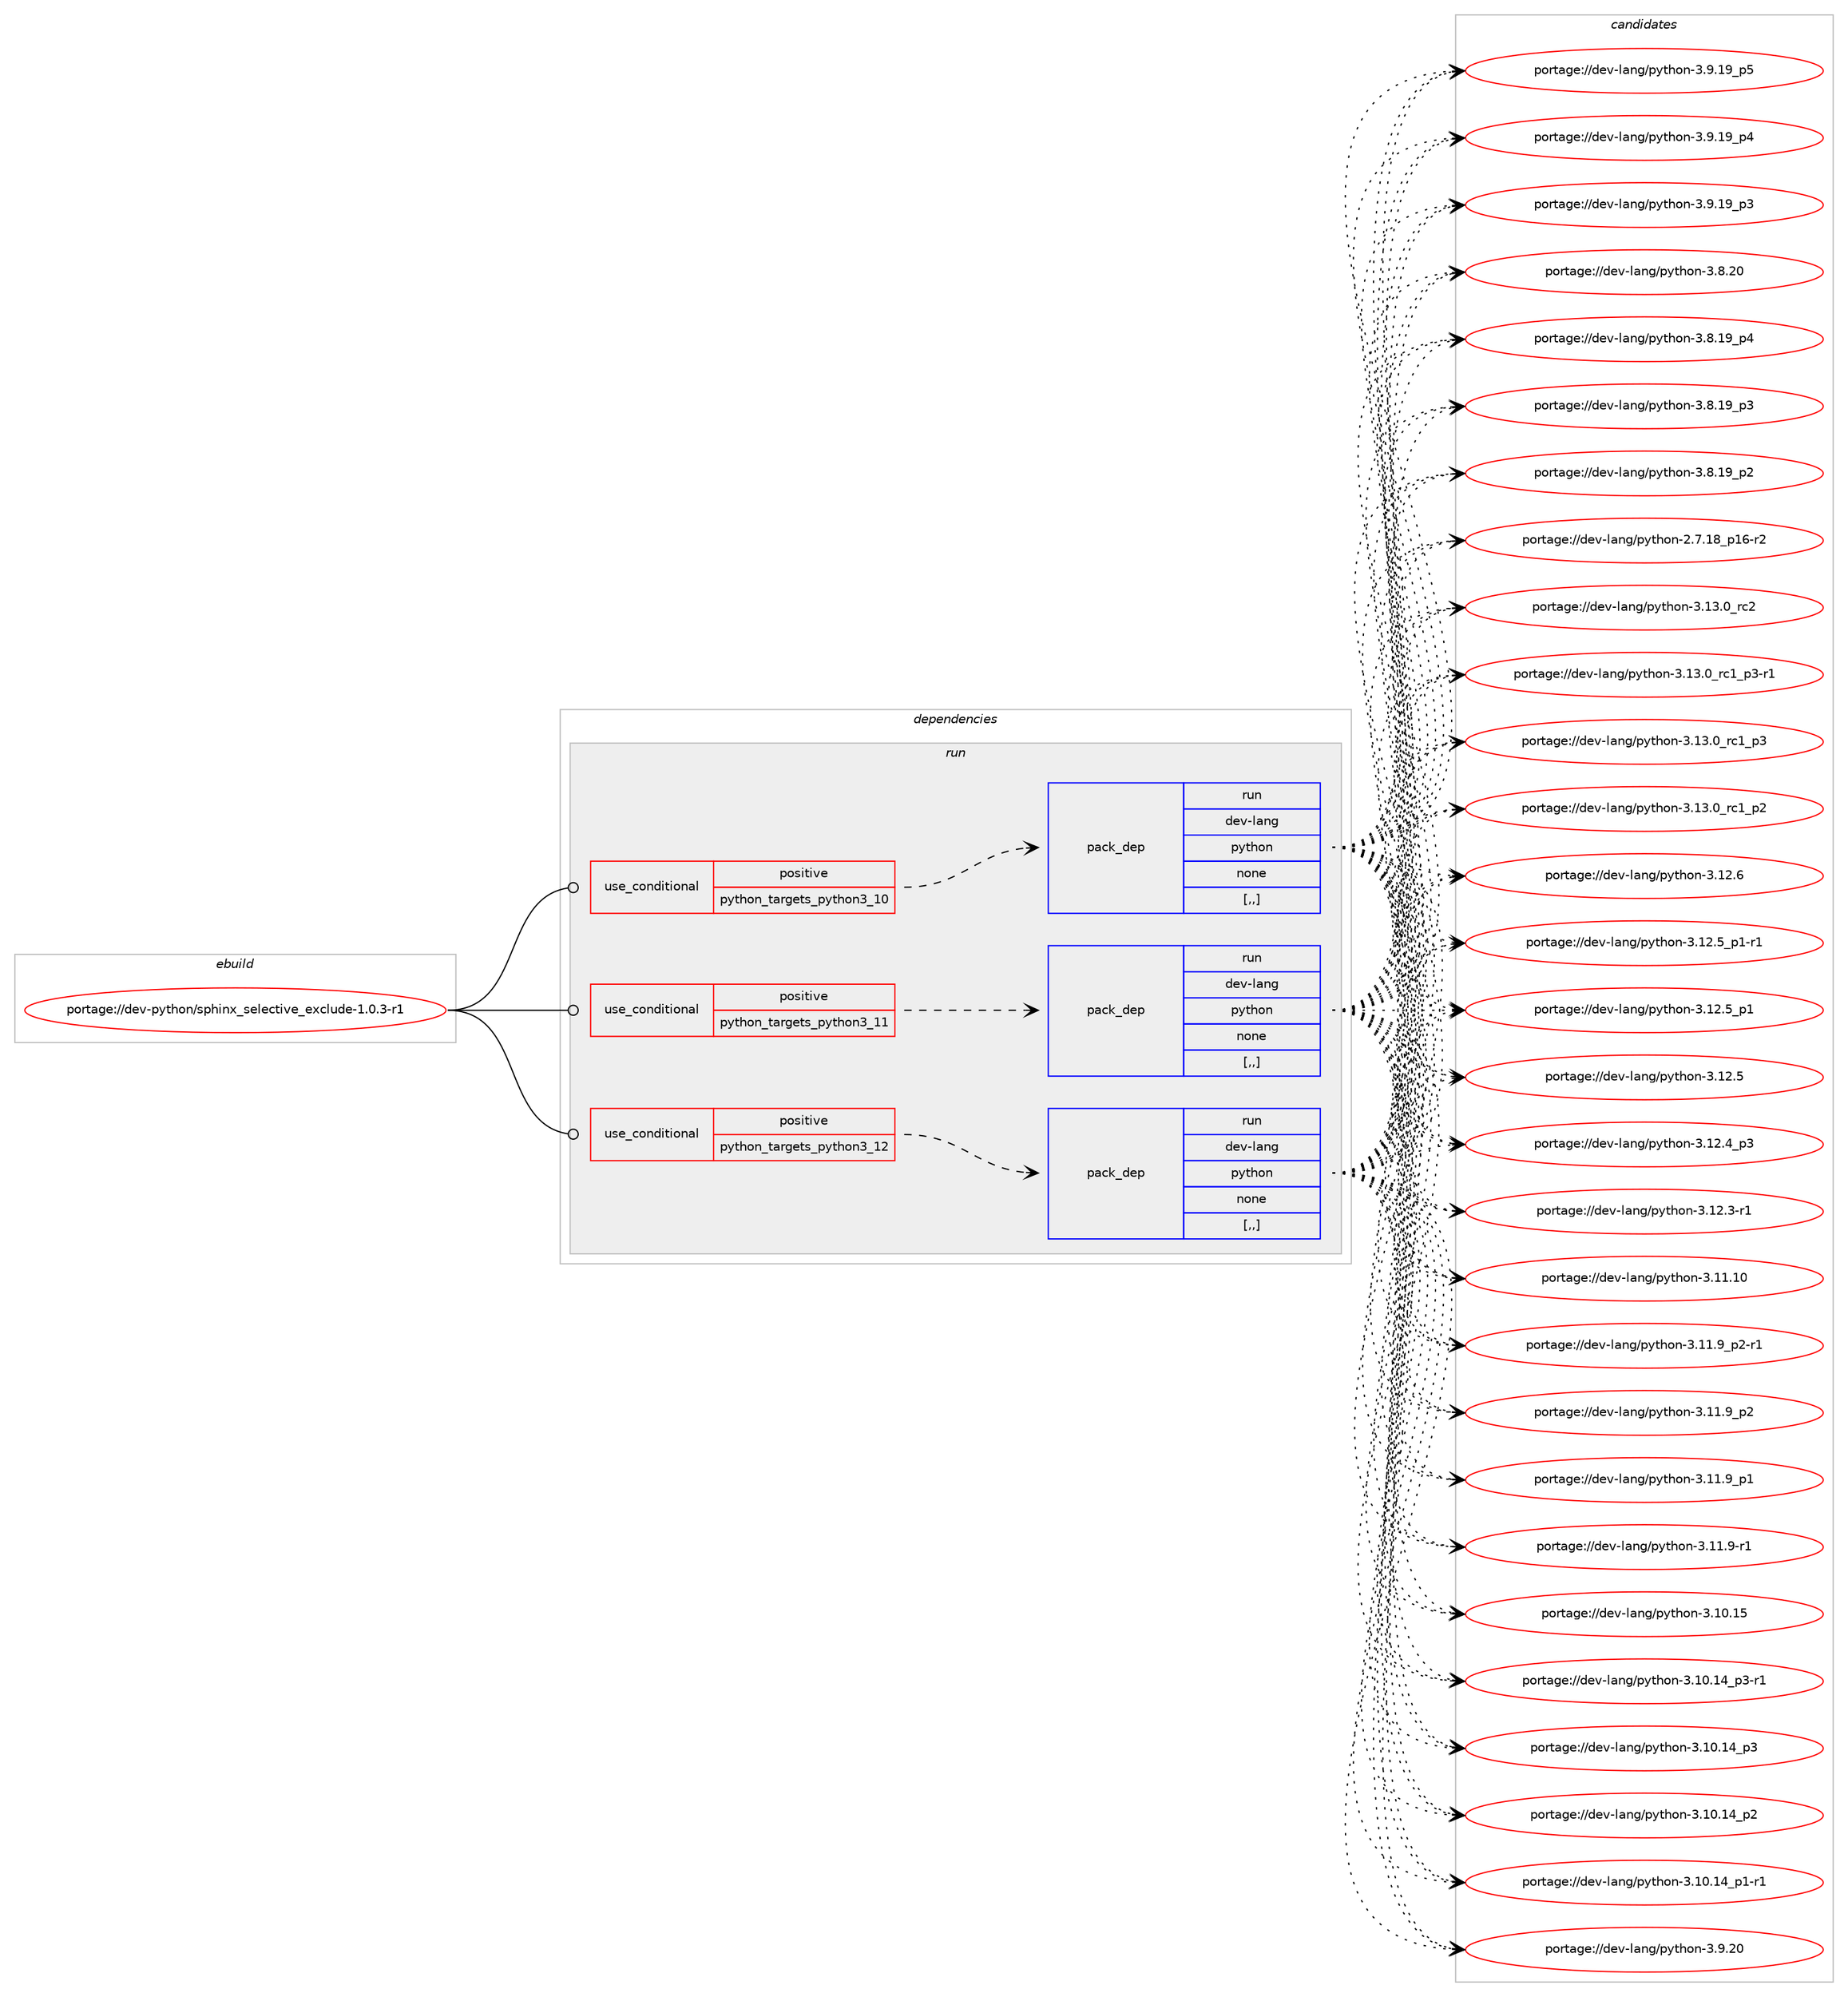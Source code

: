 digraph prolog {

# *************
# Graph options
# *************

newrank=true;
concentrate=true;
compound=true;
graph [rankdir=LR,fontname=Helvetica,fontsize=10,ranksep=1.5];#, ranksep=2.5, nodesep=0.2];
edge  [arrowhead=vee];
node  [fontname=Helvetica,fontsize=10];

# **********
# The ebuild
# **********

subgraph cluster_leftcol {
color=gray;
label=<<i>ebuild</i>>;
id [label="portage://dev-python/sphinx_selective_exclude-1.0.3-r1", color=red, width=4, href="../dev-python/sphinx_selective_exclude-1.0.3-r1.svg"];
}

# ****************
# The dependencies
# ****************

subgraph cluster_midcol {
color=gray;
label=<<i>dependencies</i>>;
subgraph cluster_compile {
fillcolor="#eeeeee";
style=filled;
label=<<i>compile</i>>;
}
subgraph cluster_compileandrun {
fillcolor="#eeeeee";
style=filled;
label=<<i>compile and run</i>>;
}
subgraph cluster_run {
fillcolor="#eeeeee";
style=filled;
label=<<i>run</i>>;
subgraph cond170519 {
dependency659369 [label=<<TABLE BORDER="0" CELLBORDER="1" CELLSPACING="0" CELLPADDING="4"><TR><TD ROWSPAN="3" CELLPADDING="10">use_conditional</TD></TR><TR><TD>positive</TD></TR><TR><TD>python_targets_python3_10</TD></TR></TABLE>>, shape=none, color=red];
subgraph pack483988 {
dependency659370 [label=<<TABLE BORDER="0" CELLBORDER="1" CELLSPACING="0" CELLPADDING="4" WIDTH="220"><TR><TD ROWSPAN="6" CELLPADDING="30">pack_dep</TD></TR><TR><TD WIDTH="110">run</TD></TR><TR><TD>dev-lang</TD></TR><TR><TD>python</TD></TR><TR><TD>none</TD></TR><TR><TD>[,,]</TD></TR></TABLE>>, shape=none, color=blue];
}
dependency659369:e -> dependency659370:w [weight=20,style="dashed",arrowhead="vee"];
}
id:e -> dependency659369:w [weight=20,style="solid",arrowhead="odot"];
subgraph cond170520 {
dependency659371 [label=<<TABLE BORDER="0" CELLBORDER="1" CELLSPACING="0" CELLPADDING="4"><TR><TD ROWSPAN="3" CELLPADDING="10">use_conditional</TD></TR><TR><TD>positive</TD></TR><TR><TD>python_targets_python3_11</TD></TR></TABLE>>, shape=none, color=red];
subgraph pack483989 {
dependency659372 [label=<<TABLE BORDER="0" CELLBORDER="1" CELLSPACING="0" CELLPADDING="4" WIDTH="220"><TR><TD ROWSPAN="6" CELLPADDING="30">pack_dep</TD></TR><TR><TD WIDTH="110">run</TD></TR><TR><TD>dev-lang</TD></TR><TR><TD>python</TD></TR><TR><TD>none</TD></TR><TR><TD>[,,]</TD></TR></TABLE>>, shape=none, color=blue];
}
dependency659371:e -> dependency659372:w [weight=20,style="dashed",arrowhead="vee"];
}
id:e -> dependency659371:w [weight=20,style="solid",arrowhead="odot"];
subgraph cond170521 {
dependency659373 [label=<<TABLE BORDER="0" CELLBORDER="1" CELLSPACING="0" CELLPADDING="4"><TR><TD ROWSPAN="3" CELLPADDING="10">use_conditional</TD></TR><TR><TD>positive</TD></TR><TR><TD>python_targets_python3_12</TD></TR></TABLE>>, shape=none, color=red];
subgraph pack483990 {
dependency659374 [label=<<TABLE BORDER="0" CELLBORDER="1" CELLSPACING="0" CELLPADDING="4" WIDTH="220"><TR><TD ROWSPAN="6" CELLPADDING="30">pack_dep</TD></TR><TR><TD WIDTH="110">run</TD></TR><TR><TD>dev-lang</TD></TR><TR><TD>python</TD></TR><TR><TD>none</TD></TR><TR><TD>[,,]</TD></TR></TABLE>>, shape=none, color=blue];
}
dependency659373:e -> dependency659374:w [weight=20,style="dashed",arrowhead="vee"];
}
id:e -> dependency659373:w [weight=20,style="solid",arrowhead="odot"];
}
}

# **************
# The candidates
# **************

subgraph cluster_choices {
rank=same;
color=gray;
label=<<i>candidates</i>>;

subgraph choice483988 {
color=black;
nodesep=1;
choice10010111845108971101034711212111610411111045514649514648951149950 [label="portage://dev-lang/python-3.13.0_rc2", color=red, width=4,href="../dev-lang/python-3.13.0_rc2.svg"];
choice1001011184510897110103471121211161041111104551464951464895114994995112514511449 [label="portage://dev-lang/python-3.13.0_rc1_p3-r1", color=red, width=4,href="../dev-lang/python-3.13.0_rc1_p3-r1.svg"];
choice100101118451089711010347112121116104111110455146495146489511499499511251 [label="portage://dev-lang/python-3.13.0_rc1_p3", color=red, width=4,href="../dev-lang/python-3.13.0_rc1_p3.svg"];
choice100101118451089711010347112121116104111110455146495146489511499499511250 [label="portage://dev-lang/python-3.13.0_rc1_p2", color=red, width=4,href="../dev-lang/python-3.13.0_rc1_p2.svg"];
choice10010111845108971101034711212111610411111045514649504654 [label="portage://dev-lang/python-3.12.6", color=red, width=4,href="../dev-lang/python-3.12.6.svg"];
choice1001011184510897110103471121211161041111104551464950465395112494511449 [label="portage://dev-lang/python-3.12.5_p1-r1", color=red, width=4,href="../dev-lang/python-3.12.5_p1-r1.svg"];
choice100101118451089711010347112121116104111110455146495046539511249 [label="portage://dev-lang/python-3.12.5_p1", color=red, width=4,href="../dev-lang/python-3.12.5_p1.svg"];
choice10010111845108971101034711212111610411111045514649504653 [label="portage://dev-lang/python-3.12.5", color=red, width=4,href="../dev-lang/python-3.12.5.svg"];
choice100101118451089711010347112121116104111110455146495046529511251 [label="portage://dev-lang/python-3.12.4_p3", color=red, width=4,href="../dev-lang/python-3.12.4_p3.svg"];
choice100101118451089711010347112121116104111110455146495046514511449 [label="portage://dev-lang/python-3.12.3-r1", color=red, width=4,href="../dev-lang/python-3.12.3-r1.svg"];
choice1001011184510897110103471121211161041111104551464949464948 [label="portage://dev-lang/python-3.11.10", color=red, width=4,href="../dev-lang/python-3.11.10.svg"];
choice1001011184510897110103471121211161041111104551464949465795112504511449 [label="portage://dev-lang/python-3.11.9_p2-r1", color=red, width=4,href="../dev-lang/python-3.11.9_p2-r1.svg"];
choice100101118451089711010347112121116104111110455146494946579511250 [label="portage://dev-lang/python-3.11.9_p2", color=red, width=4,href="../dev-lang/python-3.11.9_p2.svg"];
choice100101118451089711010347112121116104111110455146494946579511249 [label="portage://dev-lang/python-3.11.9_p1", color=red, width=4,href="../dev-lang/python-3.11.9_p1.svg"];
choice100101118451089711010347112121116104111110455146494946574511449 [label="portage://dev-lang/python-3.11.9-r1", color=red, width=4,href="../dev-lang/python-3.11.9-r1.svg"];
choice1001011184510897110103471121211161041111104551464948464953 [label="portage://dev-lang/python-3.10.15", color=red, width=4,href="../dev-lang/python-3.10.15.svg"];
choice100101118451089711010347112121116104111110455146494846495295112514511449 [label="portage://dev-lang/python-3.10.14_p3-r1", color=red, width=4,href="../dev-lang/python-3.10.14_p3-r1.svg"];
choice10010111845108971101034711212111610411111045514649484649529511251 [label="portage://dev-lang/python-3.10.14_p3", color=red, width=4,href="../dev-lang/python-3.10.14_p3.svg"];
choice10010111845108971101034711212111610411111045514649484649529511250 [label="portage://dev-lang/python-3.10.14_p2", color=red, width=4,href="../dev-lang/python-3.10.14_p2.svg"];
choice100101118451089711010347112121116104111110455146494846495295112494511449 [label="portage://dev-lang/python-3.10.14_p1-r1", color=red, width=4,href="../dev-lang/python-3.10.14_p1-r1.svg"];
choice10010111845108971101034711212111610411111045514657465048 [label="portage://dev-lang/python-3.9.20", color=red, width=4,href="../dev-lang/python-3.9.20.svg"];
choice100101118451089711010347112121116104111110455146574649579511253 [label="portage://dev-lang/python-3.9.19_p5", color=red, width=4,href="../dev-lang/python-3.9.19_p5.svg"];
choice100101118451089711010347112121116104111110455146574649579511252 [label="portage://dev-lang/python-3.9.19_p4", color=red, width=4,href="../dev-lang/python-3.9.19_p4.svg"];
choice100101118451089711010347112121116104111110455146574649579511251 [label="portage://dev-lang/python-3.9.19_p3", color=red, width=4,href="../dev-lang/python-3.9.19_p3.svg"];
choice10010111845108971101034711212111610411111045514656465048 [label="portage://dev-lang/python-3.8.20", color=red, width=4,href="../dev-lang/python-3.8.20.svg"];
choice100101118451089711010347112121116104111110455146564649579511252 [label="portage://dev-lang/python-3.8.19_p4", color=red, width=4,href="../dev-lang/python-3.8.19_p4.svg"];
choice100101118451089711010347112121116104111110455146564649579511251 [label="portage://dev-lang/python-3.8.19_p3", color=red, width=4,href="../dev-lang/python-3.8.19_p3.svg"];
choice100101118451089711010347112121116104111110455146564649579511250 [label="portage://dev-lang/python-3.8.19_p2", color=red, width=4,href="../dev-lang/python-3.8.19_p2.svg"];
choice100101118451089711010347112121116104111110455046554649569511249544511450 [label="portage://dev-lang/python-2.7.18_p16-r2", color=red, width=4,href="../dev-lang/python-2.7.18_p16-r2.svg"];
dependency659370:e -> choice10010111845108971101034711212111610411111045514649514648951149950:w [style=dotted,weight="100"];
dependency659370:e -> choice1001011184510897110103471121211161041111104551464951464895114994995112514511449:w [style=dotted,weight="100"];
dependency659370:e -> choice100101118451089711010347112121116104111110455146495146489511499499511251:w [style=dotted,weight="100"];
dependency659370:e -> choice100101118451089711010347112121116104111110455146495146489511499499511250:w [style=dotted,weight="100"];
dependency659370:e -> choice10010111845108971101034711212111610411111045514649504654:w [style=dotted,weight="100"];
dependency659370:e -> choice1001011184510897110103471121211161041111104551464950465395112494511449:w [style=dotted,weight="100"];
dependency659370:e -> choice100101118451089711010347112121116104111110455146495046539511249:w [style=dotted,weight="100"];
dependency659370:e -> choice10010111845108971101034711212111610411111045514649504653:w [style=dotted,weight="100"];
dependency659370:e -> choice100101118451089711010347112121116104111110455146495046529511251:w [style=dotted,weight="100"];
dependency659370:e -> choice100101118451089711010347112121116104111110455146495046514511449:w [style=dotted,weight="100"];
dependency659370:e -> choice1001011184510897110103471121211161041111104551464949464948:w [style=dotted,weight="100"];
dependency659370:e -> choice1001011184510897110103471121211161041111104551464949465795112504511449:w [style=dotted,weight="100"];
dependency659370:e -> choice100101118451089711010347112121116104111110455146494946579511250:w [style=dotted,weight="100"];
dependency659370:e -> choice100101118451089711010347112121116104111110455146494946579511249:w [style=dotted,weight="100"];
dependency659370:e -> choice100101118451089711010347112121116104111110455146494946574511449:w [style=dotted,weight="100"];
dependency659370:e -> choice1001011184510897110103471121211161041111104551464948464953:w [style=dotted,weight="100"];
dependency659370:e -> choice100101118451089711010347112121116104111110455146494846495295112514511449:w [style=dotted,weight="100"];
dependency659370:e -> choice10010111845108971101034711212111610411111045514649484649529511251:w [style=dotted,weight="100"];
dependency659370:e -> choice10010111845108971101034711212111610411111045514649484649529511250:w [style=dotted,weight="100"];
dependency659370:e -> choice100101118451089711010347112121116104111110455146494846495295112494511449:w [style=dotted,weight="100"];
dependency659370:e -> choice10010111845108971101034711212111610411111045514657465048:w [style=dotted,weight="100"];
dependency659370:e -> choice100101118451089711010347112121116104111110455146574649579511253:w [style=dotted,weight="100"];
dependency659370:e -> choice100101118451089711010347112121116104111110455146574649579511252:w [style=dotted,weight="100"];
dependency659370:e -> choice100101118451089711010347112121116104111110455146574649579511251:w [style=dotted,weight="100"];
dependency659370:e -> choice10010111845108971101034711212111610411111045514656465048:w [style=dotted,weight="100"];
dependency659370:e -> choice100101118451089711010347112121116104111110455146564649579511252:w [style=dotted,weight="100"];
dependency659370:e -> choice100101118451089711010347112121116104111110455146564649579511251:w [style=dotted,weight="100"];
dependency659370:e -> choice100101118451089711010347112121116104111110455146564649579511250:w [style=dotted,weight="100"];
dependency659370:e -> choice100101118451089711010347112121116104111110455046554649569511249544511450:w [style=dotted,weight="100"];
}
subgraph choice483989 {
color=black;
nodesep=1;
choice10010111845108971101034711212111610411111045514649514648951149950 [label="portage://dev-lang/python-3.13.0_rc2", color=red, width=4,href="../dev-lang/python-3.13.0_rc2.svg"];
choice1001011184510897110103471121211161041111104551464951464895114994995112514511449 [label="portage://dev-lang/python-3.13.0_rc1_p3-r1", color=red, width=4,href="../dev-lang/python-3.13.0_rc1_p3-r1.svg"];
choice100101118451089711010347112121116104111110455146495146489511499499511251 [label="portage://dev-lang/python-3.13.0_rc1_p3", color=red, width=4,href="../dev-lang/python-3.13.0_rc1_p3.svg"];
choice100101118451089711010347112121116104111110455146495146489511499499511250 [label="portage://dev-lang/python-3.13.0_rc1_p2", color=red, width=4,href="../dev-lang/python-3.13.0_rc1_p2.svg"];
choice10010111845108971101034711212111610411111045514649504654 [label="portage://dev-lang/python-3.12.6", color=red, width=4,href="../dev-lang/python-3.12.6.svg"];
choice1001011184510897110103471121211161041111104551464950465395112494511449 [label="portage://dev-lang/python-3.12.5_p1-r1", color=red, width=4,href="../dev-lang/python-3.12.5_p1-r1.svg"];
choice100101118451089711010347112121116104111110455146495046539511249 [label="portage://dev-lang/python-3.12.5_p1", color=red, width=4,href="../dev-lang/python-3.12.5_p1.svg"];
choice10010111845108971101034711212111610411111045514649504653 [label="portage://dev-lang/python-3.12.5", color=red, width=4,href="../dev-lang/python-3.12.5.svg"];
choice100101118451089711010347112121116104111110455146495046529511251 [label="portage://dev-lang/python-3.12.4_p3", color=red, width=4,href="../dev-lang/python-3.12.4_p3.svg"];
choice100101118451089711010347112121116104111110455146495046514511449 [label="portage://dev-lang/python-3.12.3-r1", color=red, width=4,href="../dev-lang/python-3.12.3-r1.svg"];
choice1001011184510897110103471121211161041111104551464949464948 [label="portage://dev-lang/python-3.11.10", color=red, width=4,href="../dev-lang/python-3.11.10.svg"];
choice1001011184510897110103471121211161041111104551464949465795112504511449 [label="portage://dev-lang/python-3.11.9_p2-r1", color=red, width=4,href="../dev-lang/python-3.11.9_p2-r1.svg"];
choice100101118451089711010347112121116104111110455146494946579511250 [label="portage://dev-lang/python-3.11.9_p2", color=red, width=4,href="../dev-lang/python-3.11.9_p2.svg"];
choice100101118451089711010347112121116104111110455146494946579511249 [label="portage://dev-lang/python-3.11.9_p1", color=red, width=4,href="../dev-lang/python-3.11.9_p1.svg"];
choice100101118451089711010347112121116104111110455146494946574511449 [label="portage://dev-lang/python-3.11.9-r1", color=red, width=4,href="../dev-lang/python-3.11.9-r1.svg"];
choice1001011184510897110103471121211161041111104551464948464953 [label="portage://dev-lang/python-3.10.15", color=red, width=4,href="../dev-lang/python-3.10.15.svg"];
choice100101118451089711010347112121116104111110455146494846495295112514511449 [label="portage://dev-lang/python-3.10.14_p3-r1", color=red, width=4,href="../dev-lang/python-3.10.14_p3-r1.svg"];
choice10010111845108971101034711212111610411111045514649484649529511251 [label="portage://dev-lang/python-3.10.14_p3", color=red, width=4,href="../dev-lang/python-3.10.14_p3.svg"];
choice10010111845108971101034711212111610411111045514649484649529511250 [label="portage://dev-lang/python-3.10.14_p2", color=red, width=4,href="../dev-lang/python-3.10.14_p2.svg"];
choice100101118451089711010347112121116104111110455146494846495295112494511449 [label="portage://dev-lang/python-3.10.14_p1-r1", color=red, width=4,href="../dev-lang/python-3.10.14_p1-r1.svg"];
choice10010111845108971101034711212111610411111045514657465048 [label="portage://dev-lang/python-3.9.20", color=red, width=4,href="../dev-lang/python-3.9.20.svg"];
choice100101118451089711010347112121116104111110455146574649579511253 [label="portage://dev-lang/python-3.9.19_p5", color=red, width=4,href="../dev-lang/python-3.9.19_p5.svg"];
choice100101118451089711010347112121116104111110455146574649579511252 [label="portage://dev-lang/python-3.9.19_p4", color=red, width=4,href="../dev-lang/python-3.9.19_p4.svg"];
choice100101118451089711010347112121116104111110455146574649579511251 [label="portage://dev-lang/python-3.9.19_p3", color=red, width=4,href="../dev-lang/python-3.9.19_p3.svg"];
choice10010111845108971101034711212111610411111045514656465048 [label="portage://dev-lang/python-3.8.20", color=red, width=4,href="../dev-lang/python-3.8.20.svg"];
choice100101118451089711010347112121116104111110455146564649579511252 [label="portage://dev-lang/python-3.8.19_p4", color=red, width=4,href="../dev-lang/python-3.8.19_p4.svg"];
choice100101118451089711010347112121116104111110455146564649579511251 [label="portage://dev-lang/python-3.8.19_p3", color=red, width=4,href="../dev-lang/python-3.8.19_p3.svg"];
choice100101118451089711010347112121116104111110455146564649579511250 [label="portage://dev-lang/python-3.8.19_p2", color=red, width=4,href="../dev-lang/python-3.8.19_p2.svg"];
choice100101118451089711010347112121116104111110455046554649569511249544511450 [label="portage://dev-lang/python-2.7.18_p16-r2", color=red, width=4,href="../dev-lang/python-2.7.18_p16-r2.svg"];
dependency659372:e -> choice10010111845108971101034711212111610411111045514649514648951149950:w [style=dotted,weight="100"];
dependency659372:e -> choice1001011184510897110103471121211161041111104551464951464895114994995112514511449:w [style=dotted,weight="100"];
dependency659372:e -> choice100101118451089711010347112121116104111110455146495146489511499499511251:w [style=dotted,weight="100"];
dependency659372:e -> choice100101118451089711010347112121116104111110455146495146489511499499511250:w [style=dotted,weight="100"];
dependency659372:e -> choice10010111845108971101034711212111610411111045514649504654:w [style=dotted,weight="100"];
dependency659372:e -> choice1001011184510897110103471121211161041111104551464950465395112494511449:w [style=dotted,weight="100"];
dependency659372:e -> choice100101118451089711010347112121116104111110455146495046539511249:w [style=dotted,weight="100"];
dependency659372:e -> choice10010111845108971101034711212111610411111045514649504653:w [style=dotted,weight="100"];
dependency659372:e -> choice100101118451089711010347112121116104111110455146495046529511251:w [style=dotted,weight="100"];
dependency659372:e -> choice100101118451089711010347112121116104111110455146495046514511449:w [style=dotted,weight="100"];
dependency659372:e -> choice1001011184510897110103471121211161041111104551464949464948:w [style=dotted,weight="100"];
dependency659372:e -> choice1001011184510897110103471121211161041111104551464949465795112504511449:w [style=dotted,weight="100"];
dependency659372:e -> choice100101118451089711010347112121116104111110455146494946579511250:w [style=dotted,weight="100"];
dependency659372:e -> choice100101118451089711010347112121116104111110455146494946579511249:w [style=dotted,weight="100"];
dependency659372:e -> choice100101118451089711010347112121116104111110455146494946574511449:w [style=dotted,weight="100"];
dependency659372:e -> choice1001011184510897110103471121211161041111104551464948464953:w [style=dotted,weight="100"];
dependency659372:e -> choice100101118451089711010347112121116104111110455146494846495295112514511449:w [style=dotted,weight="100"];
dependency659372:e -> choice10010111845108971101034711212111610411111045514649484649529511251:w [style=dotted,weight="100"];
dependency659372:e -> choice10010111845108971101034711212111610411111045514649484649529511250:w [style=dotted,weight="100"];
dependency659372:e -> choice100101118451089711010347112121116104111110455146494846495295112494511449:w [style=dotted,weight="100"];
dependency659372:e -> choice10010111845108971101034711212111610411111045514657465048:w [style=dotted,weight="100"];
dependency659372:e -> choice100101118451089711010347112121116104111110455146574649579511253:w [style=dotted,weight="100"];
dependency659372:e -> choice100101118451089711010347112121116104111110455146574649579511252:w [style=dotted,weight="100"];
dependency659372:e -> choice100101118451089711010347112121116104111110455146574649579511251:w [style=dotted,weight="100"];
dependency659372:e -> choice10010111845108971101034711212111610411111045514656465048:w [style=dotted,weight="100"];
dependency659372:e -> choice100101118451089711010347112121116104111110455146564649579511252:w [style=dotted,weight="100"];
dependency659372:e -> choice100101118451089711010347112121116104111110455146564649579511251:w [style=dotted,weight="100"];
dependency659372:e -> choice100101118451089711010347112121116104111110455146564649579511250:w [style=dotted,weight="100"];
dependency659372:e -> choice100101118451089711010347112121116104111110455046554649569511249544511450:w [style=dotted,weight="100"];
}
subgraph choice483990 {
color=black;
nodesep=1;
choice10010111845108971101034711212111610411111045514649514648951149950 [label="portage://dev-lang/python-3.13.0_rc2", color=red, width=4,href="../dev-lang/python-3.13.0_rc2.svg"];
choice1001011184510897110103471121211161041111104551464951464895114994995112514511449 [label="portage://dev-lang/python-3.13.0_rc1_p3-r1", color=red, width=4,href="../dev-lang/python-3.13.0_rc1_p3-r1.svg"];
choice100101118451089711010347112121116104111110455146495146489511499499511251 [label="portage://dev-lang/python-3.13.0_rc1_p3", color=red, width=4,href="../dev-lang/python-3.13.0_rc1_p3.svg"];
choice100101118451089711010347112121116104111110455146495146489511499499511250 [label="portage://dev-lang/python-3.13.0_rc1_p2", color=red, width=4,href="../dev-lang/python-3.13.0_rc1_p2.svg"];
choice10010111845108971101034711212111610411111045514649504654 [label="portage://dev-lang/python-3.12.6", color=red, width=4,href="../dev-lang/python-3.12.6.svg"];
choice1001011184510897110103471121211161041111104551464950465395112494511449 [label="portage://dev-lang/python-3.12.5_p1-r1", color=red, width=4,href="../dev-lang/python-3.12.5_p1-r1.svg"];
choice100101118451089711010347112121116104111110455146495046539511249 [label="portage://dev-lang/python-3.12.5_p1", color=red, width=4,href="../dev-lang/python-3.12.5_p1.svg"];
choice10010111845108971101034711212111610411111045514649504653 [label="portage://dev-lang/python-3.12.5", color=red, width=4,href="../dev-lang/python-3.12.5.svg"];
choice100101118451089711010347112121116104111110455146495046529511251 [label="portage://dev-lang/python-3.12.4_p3", color=red, width=4,href="../dev-lang/python-3.12.4_p3.svg"];
choice100101118451089711010347112121116104111110455146495046514511449 [label="portage://dev-lang/python-3.12.3-r1", color=red, width=4,href="../dev-lang/python-3.12.3-r1.svg"];
choice1001011184510897110103471121211161041111104551464949464948 [label="portage://dev-lang/python-3.11.10", color=red, width=4,href="../dev-lang/python-3.11.10.svg"];
choice1001011184510897110103471121211161041111104551464949465795112504511449 [label="portage://dev-lang/python-3.11.9_p2-r1", color=red, width=4,href="../dev-lang/python-3.11.9_p2-r1.svg"];
choice100101118451089711010347112121116104111110455146494946579511250 [label="portage://dev-lang/python-3.11.9_p2", color=red, width=4,href="../dev-lang/python-3.11.9_p2.svg"];
choice100101118451089711010347112121116104111110455146494946579511249 [label="portage://dev-lang/python-3.11.9_p1", color=red, width=4,href="../dev-lang/python-3.11.9_p1.svg"];
choice100101118451089711010347112121116104111110455146494946574511449 [label="portage://dev-lang/python-3.11.9-r1", color=red, width=4,href="../dev-lang/python-3.11.9-r1.svg"];
choice1001011184510897110103471121211161041111104551464948464953 [label="portage://dev-lang/python-3.10.15", color=red, width=4,href="../dev-lang/python-3.10.15.svg"];
choice100101118451089711010347112121116104111110455146494846495295112514511449 [label="portage://dev-lang/python-3.10.14_p3-r1", color=red, width=4,href="../dev-lang/python-3.10.14_p3-r1.svg"];
choice10010111845108971101034711212111610411111045514649484649529511251 [label="portage://dev-lang/python-3.10.14_p3", color=red, width=4,href="../dev-lang/python-3.10.14_p3.svg"];
choice10010111845108971101034711212111610411111045514649484649529511250 [label="portage://dev-lang/python-3.10.14_p2", color=red, width=4,href="../dev-lang/python-3.10.14_p2.svg"];
choice100101118451089711010347112121116104111110455146494846495295112494511449 [label="portage://dev-lang/python-3.10.14_p1-r1", color=red, width=4,href="../dev-lang/python-3.10.14_p1-r1.svg"];
choice10010111845108971101034711212111610411111045514657465048 [label="portage://dev-lang/python-3.9.20", color=red, width=4,href="../dev-lang/python-3.9.20.svg"];
choice100101118451089711010347112121116104111110455146574649579511253 [label="portage://dev-lang/python-3.9.19_p5", color=red, width=4,href="../dev-lang/python-3.9.19_p5.svg"];
choice100101118451089711010347112121116104111110455146574649579511252 [label="portage://dev-lang/python-3.9.19_p4", color=red, width=4,href="../dev-lang/python-3.9.19_p4.svg"];
choice100101118451089711010347112121116104111110455146574649579511251 [label="portage://dev-lang/python-3.9.19_p3", color=red, width=4,href="../dev-lang/python-3.9.19_p3.svg"];
choice10010111845108971101034711212111610411111045514656465048 [label="portage://dev-lang/python-3.8.20", color=red, width=4,href="../dev-lang/python-3.8.20.svg"];
choice100101118451089711010347112121116104111110455146564649579511252 [label="portage://dev-lang/python-3.8.19_p4", color=red, width=4,href="../dev-lang/python-3.8.19_p4.svg"];
choice100101118451089711010347112121116104111110455146564649579511251 [label="portage://dev-lang/python-3.8.19_p3", color=red, width=4,href="../dev-lang/python-3.8.19_p3.svg"];
choice100101118451089711010347112121116104111110455146564649579511250 [label="portage://dev-lang/python-3.8.19_p2", color=red, width=4,href="../dev-lang/python-3.8.19_p2.svg"];
choice100101118451089711010347112121116104111110455046554649569511249544511450 [label="portage://dev-lang/python-2.7.18_p16-r2", color=red, width=4,href="../dev-lang/python-2.7.18_p16-r2.svg"];
dependency659374:e -> choice10010111845108971101034711212111610411111045514649514648951149950:w [style=dotted,weight="100"];
dependency659374:e -> choice1001011184510897110103471121211161041111104551464951464895114994995112514511449:w [style=dotted,weight="100"];
dependency659374:e -> choice100101118451089711010347112121116104111110455146495146489511499499511251:w [style=dotted,weight="100"];
dependency659374:e -> choice100101118451089711010347112121116104111110455146495146489511499499511250:w [style=dotted,weight="100"];
dependency659374:e -> choice10010111845108971101034711212111610411111045514649504654:w [style=dotted,weight="100"];
dependency659374:e -> choice1001011184510897110103471121211161041111104551464950465395112494511449:w [style=dotted,weight="100"];
dependency659374:e -> choice100101118451089711010347112121116104111110455146495046539511249:w [style=dotted,weight="100"];
dependency659374:e -> choice10010111845108971101034711212111610411111045514649504653:w [style=dotted,weight="100"];
dependency659374:e -> choice100101118451089711010347112121116104111110455146495046529511251:w [style=dotted,weight="100"];
dependency659374:e -> choice100101118451089711010347112121116104111110455146495046514511449:w [style=dotted,weight="100"];
dependency659374:e -> choice1001011184510897110103471121211161041111104551464949464948:w [style=dotted,weight="100"];
dependency659374:e -> choice1001011184510897110103471121211161041111104551464949465795112504511449:w [style=dotted,weight="100"];
dependency659374:e -> choice100101118451089711010347112121116104111110455146494946579511250:w [style=dotted,weight="100"];
dependency659374:e -> choice100101118451089711010347112121116104111110455146494946579511249:w [style=dotted,weight="100"];
dependency659374:e -> choice100101118451089711010347112121116104111110455146494946574511449:w [style=dotted,weight="100"];
dependency659374:e -> choice1001011184510897110103471121211161041111104551464948464953:w [style=dotted,weight="100"];
dependency659374:e -> choice100101118451089711010347112121116104111110455146494846495295112514511449:w [style=dotted,weight="100"];
dependency659374:e -> choice10010111845108971101034711212111610411111045514649484649529511251:w [style=dotted,weight="100"];
dependency659374:e -> choice10010111845108971101034711212111610411111045514649484649529511250:w [style=dotted,weight="100"];
dependency659374:e -> choice100101118451089711010347112121116104111110455146494846495295112494511449:w [style=dotted,weight="100"];
dependency659374:e -> choice10010111845108971101034711212111610411111045514657465048:w [style=dotted,weight="100"];
dependency659374:e -> choice100101118451089711010347112121116104111110455146574649579511253:w [style=dotted,weight="100"];
dependency659374:e -> choice100101118451089711010347112121116104111110455146574649579511252:w [style=dotted,weight="100"];
dependency659374:e -> choice100101118451089711010347112121116104111110455146574649579511251:w [style=dotted,weight="100"];
dependency659374:e -> choice10010111845108971101034711212111610411111045514656465048:w [style=dotted,weight="100"];
dependency659374:e -> choice100101118451089711010347112121116104111110455146564649579511252:w [style=dotted,weight="100"];
dependency659374:e -> choice100101118451089711010347112121116104111110455146564649579511251:w [style=dotted,weight="100"];
dependency659374:e -> choice100101118451089711010347112121116104111110455146564649579511250:w [style=dotted,weight="100"];
dependency659374:e -> choice100101118451089711010347112121116104111110455046554649569511249544511450:w [style=dotted,weight="100"];
}
}

}
